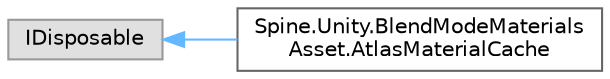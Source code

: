 digraph "类继承关系图"
{
 // LATEX_PDF_SIZE
  bgcolor="transparent";
  edge [fontname=Helvetica,fontsize=10,labelfontname=Helvetica,labelfontsize=10];
  node [fontname=Helvetica,fontsize=10,shape=box,height=0.2,width=0.4];
  rankdir="LR";
  Node0 [id="Node000000",label="IDisposable",height=0.2,width=0.4,color="grey60", fillcolor="#E0E0E0", style="filled",tooltip=" "];
  Node0 -> Node1 [id="edge5083_Node000000_Node000001",dir="back",color="steelblue1",style="solid",tooltip=" "];
  Node1 [id="Node000001",label="Spine.Unity.BlendModeMaterials\lAsset.AtlasMaterialCache",height=0.2,width=0.4,color="grey40", fillcolor="white", style="filled",URL="$class_spine_1_1_unity_1_1_blend_mode_materials_asset_1_1_atlas_material_cache.html",tooltip=" "];
}
